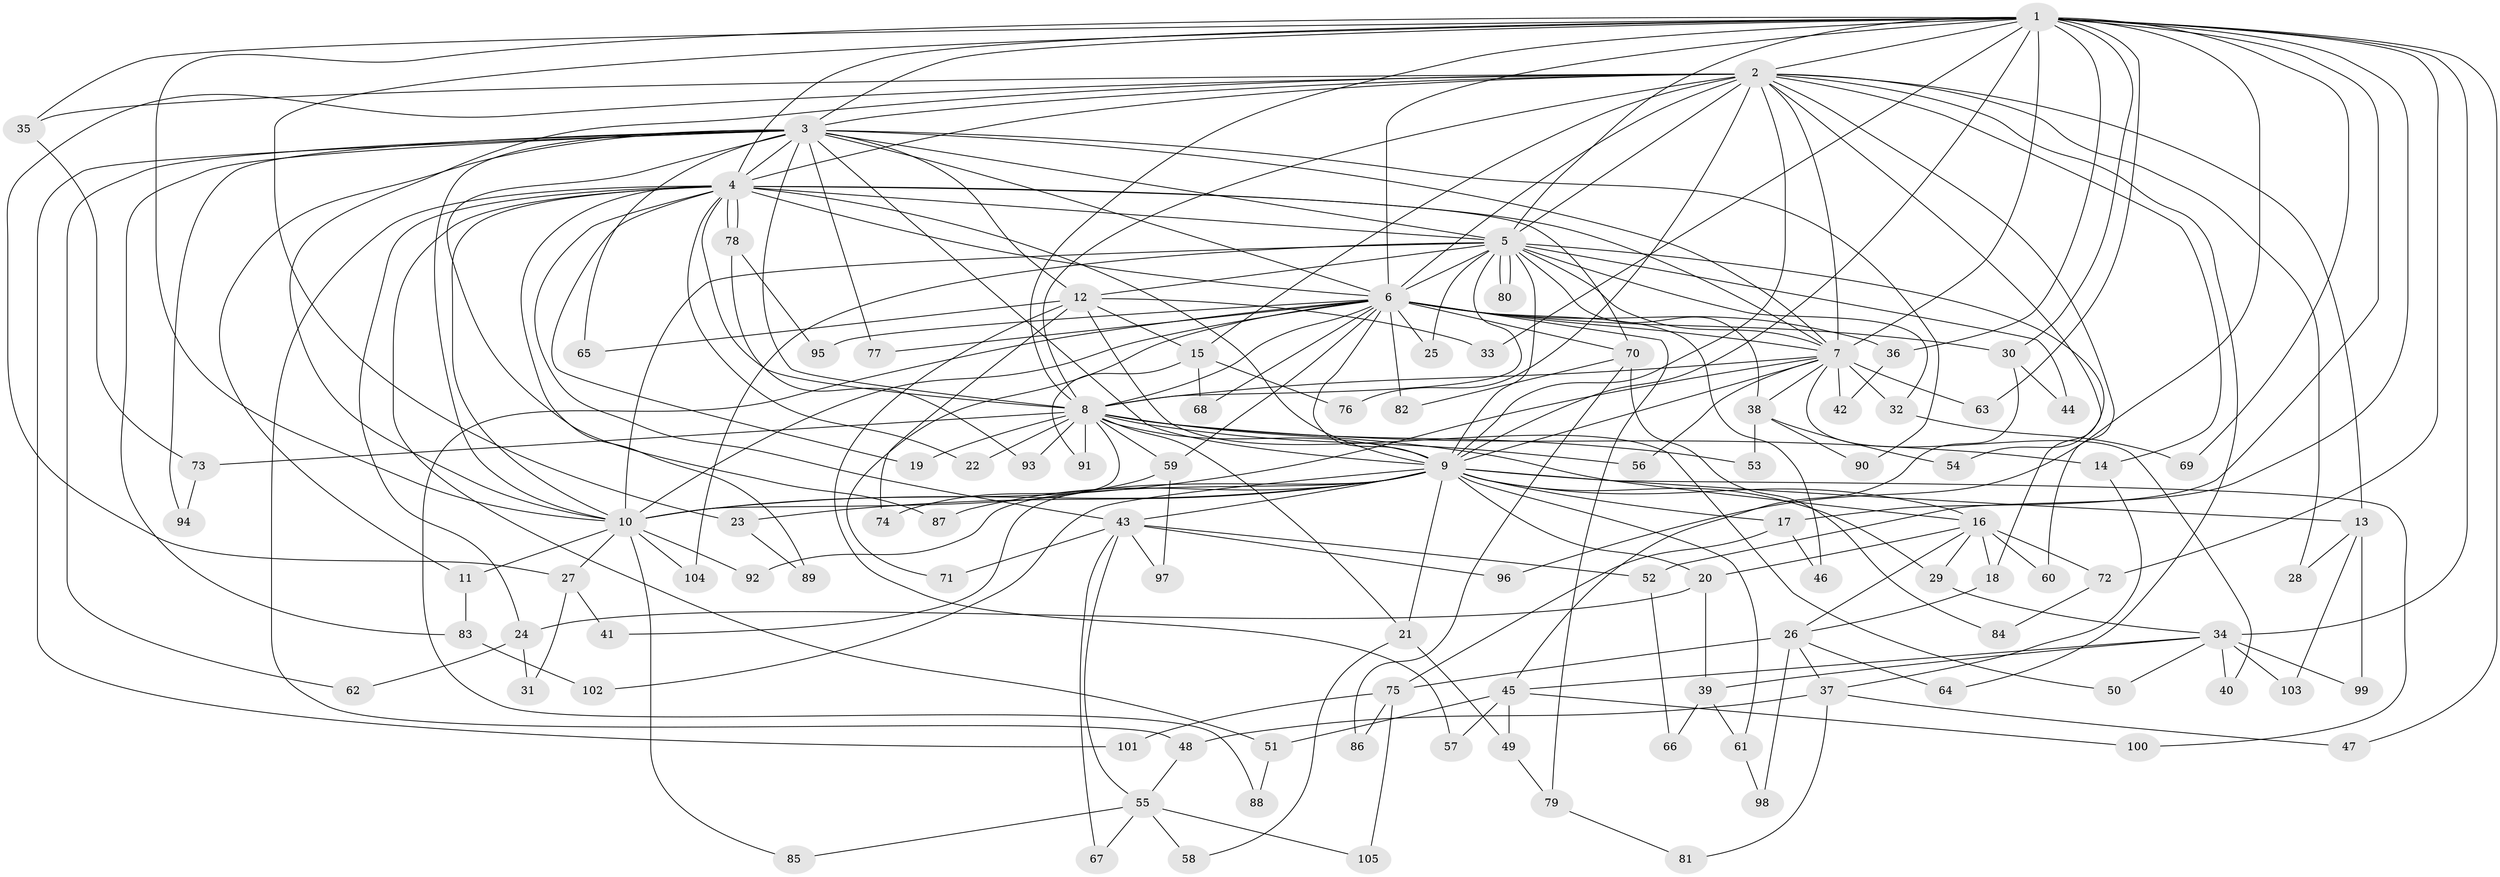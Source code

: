 // Generated by graph-tools (version 1.1) at 2025/14/03/09/25 04:14:13]
// undirected, 105 vertices, 235 edges
graph export_dot {
graph [start="1"]
  node [color=gray90,style=filled];
  1;
  2;
  3;
  4;
  5;
  6;
  7;
  8;
  9;
  10;
  11;
  12;
  13;
  14;
  15;
  16;
  17;
  18;
  19;
  20;
  21;
  22;
  23;
  24;
  25;
  26;
  27;
  28;
  29;
  30;
  31;
  32;
  33;
  34;
  35;
  36;
  37;
  38;
  39;
  40;
  41;
  42;
  43;
  44;
  45;
  46;
  47;
  48;
  49;
  50;
  51;
  52;
  53;
  54;
  55;
  56;
  57;
  58;
  59;
  60;
  61;
  62;
  63;
  64;
  65;
  66;
  67;
  68;
  69;
  70;
  71;
  72;
  73;
  74;
  75;
  76;
  77;
  78;
  79;
  80;
  81;
  82;
  83;
  84;
  85;
  86;
  87;
  88;
  89;
  90;
  91;
  92;
  93;
  94;
  95;
  96;
  97;
  98;
  99;
  100;
  101;
  102;
  103;
  104;
  105;
  1 -- 2;
  1 -- 3;
  1 -- 4;
  1 -- 5;
  1 -- 6;
  1 -- 7;
  1 -- 8;
  1 -- 9;
  1 -- 10;
  1 -- 17;
  1 -- 23;
  1 -- 30;
  1 -- 33;
  1 -- 34;
  1 -- 35;
  1 -- 36;
  1 -- 47;
  1 -- 52;
  1 -- 63;
  1 -- 69;
  1 -- 72;
  1 -- 96;
  2 -- 3;
  2 -- 4;
  2 -- 5;
  2 -- 6;
  2 -- 7;
  2 -- 8;
  2 -- 9;
  2 -- 10;
  2 -- 13;
  2 -- 14;
  2 -- 15;
  2 -- 27;
  2 -- 28;
  2 -- 35;
  2 -- 54;
  2 -- 60;
  2 -- 64;
  2 -- 76;
  3 -- 4;
  3 -- 5;
  3 -- 6;
  3 -- 7;
  3 -- 8;
  3 -- 9;
  3 -- 10;
  3 -- 11;
  3 -- 12;
  3 -- 62;
  3 -- 65;
  3 -- 77;
  3 -- 83;
  3 -- 87;
  3 -- 90;
  3 -- 94;
  3 -- 101;
  4 -- 5;
  4 -- 6;
  4 -- 7;
  4 -- 8;
  4 -- 9;
  4 -- 10;
  4 -- 19;
  4 -- 22;
  4 -- 24;
  4 -- 43;
  4 -- 48;
  4 -- 51;
  4 -- 70;
  4 -- 78;
  4 -- 78;
  4 -- 89;
  5 -- 6;
  5 -- 7;
  5 -- 8;
  5 -- 9;
  5 -- 10;
  5 -- 12;
  5 -- 18;
  5 -- 25;
  5 -- 32;
  5 -- 38;
  5 -- 44;
  5 -- 80;
  5 -- 80;
  5 -- 104;
  6 -- 7;
  6 -- 8;
  6 -- 9;
  6 -- 10;
  6 -- 25;
  6 -- 30;
  6 -- 36;
  6 -- 46;
  6 -- 59;
  6 -- 68;
  6 -- 70;
  6 -- 71;
  6 -- 77;
  6 -- 79;
  6 -- 82;
  6 -- 88;
  6 -- 95;
  7 -- 8;
  7 -- 9;
  7 -- 10;
  7 -- 32;
  7 -- 38;
  7 -- 40;
  7 -- 42;
  7 -- 56;
  7 -- 63;
  8 -- 9;
  8 -- 10;
  8 -- 14;
  8 -- 16;
  8 -- 19;
  8 -- 21;
  8 -- 22;
  8 -- 53;
  8 -- 56;
  8 -- 59;
  8 -- 73;
  8 -- 91;
  8 -- 93;
  9 -- 10;
  9 -- 13;
  9 -- 16;
  9 -- 17;
  9 -- 20;
  9 -- 21;
  9 -- 23;
  9 -- 29;
  9 -- 41;
  9 -- 43;
  9 -- 61;
  9 -- 87;
  9 -- 92;
  9 -- 100;
  9 -- 102;
  10 -- 11;
  10 -- 27;
  10 -- 85;
  10 -- 92;
  10 -- 104;
  11 -- 83;
  12 -- 15;
  12 -- 33;
  12 -- 50;
  12 -- 57;
  12 -- 65;
  12 -- 74;
  13 -- 28;
  13 -- 99;
  13 -- 103;
  14 -- 37;
  15 -- 68;
  15 -- 76;
  15 -- 91;
  16 -- 18;
  16 -- 20;
  16 -- 26;
  16 -- 29;
  16 -- 60;
  16 -- 72;
  17 -- 46;
  17 -- 75;
  18 -- 26;
  20 -- 24;
  20 -- 39;
  21 -- 49;
  21 -- 58;
  23 -- 89;
  24 -- 31;
  24 -- 62;
  26 -- 37;
  26 -- 64;
  26 -- 75;
  26 -- 98;
  27 -- 31;
  27 -- 41;
  29 -- 34;
  30 -- 44;
  30 -- 45;
  32 -- 69;
  34 -- 39;
  34 -- 40;
  34 -- 45;
  34 -- 50;
  34 -- 99;
  34 -- 103;
  35 -- 73;
  36 -- 42;
  37 -- 47;
  37 -- 48;
  37 -- 81;
  38 -- 53;
  38 -- 54;
  38 -- 90;
  39 -- 61;
  39 -- 66;
  43 -- 52;
  43 -- 55;
  43 -- 67;
  43 -- 71;
  43 -- 96;
  43 -- 97;
  45 -- 49;
  45 -- 51;
  45 -- 57;
  45 -- 100;
  48 -- 55;
  49 -- 79;
  51 -- 88;
  52 -- 66;
  55 -- 58;
  55 -- 67;
  55 -- 85;
  55 -- 105;
  59 -- 74;
  59 -- 97;
  61 -- 98;
  70 -- 82;
  70 -- 84;
  70 -- 86;
  72 -- 84;
  73 -- 94;
  75 -- 86;
  75 -- 101;
  75 -- 105;
  78 -- 93;
  78 -- 95;
  79 -- 81;
  83 -- 102;
}
